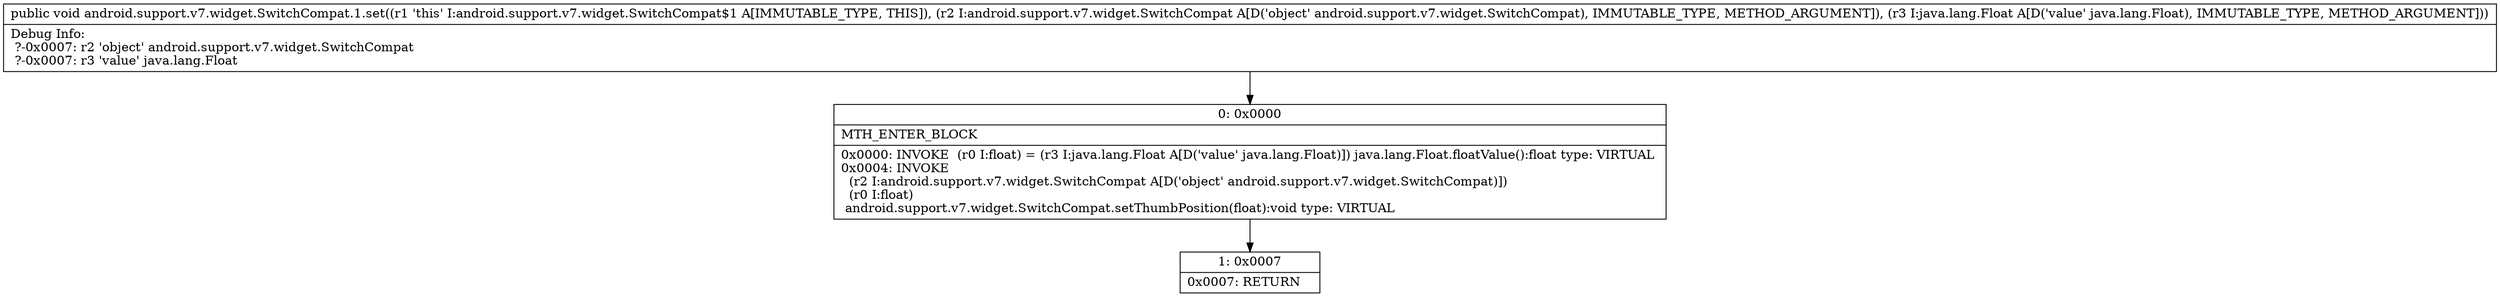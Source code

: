 digraph "CFG forandroid.support.v7.widget.SwitchCompat.1.set(Landroid\/support\/v7\/widget\/SwitchCompat;Ljava\/lang\/Float;)V" {
Node_0 [shape=record,label="{0\:\ 0x0000|MTH_ENTER_BLOCK\l|0x0000: INVOKE  (r0 I:float) = (r3 I:java.lang.Float A[D('value' java.lang.Float)]) java.lang.Float.floatValue():float type: VIRTUAL \l0x0004: INVOKE  \l  (r2 I:android.support.v7.widget.SwitchCompat A[D('object' android.support.v7.widget.SwitchCompat)])\l  (r0 I:float)\l android.support.v7.widget.SwitchCompat.setThumbPosition(float):void type: VIRTUAL \l}"];
Node_1 [shape=record,label="{1\:\ 0x0007|0x0007: RETURN   \l}"];
MethodNode[shape=record,label="{public void android.support.v7.widget.SwitchCompat.1.set((r1 'this' I:android.support.v7.widget.SwitchCompat$1 A[IMMUTABLE_TYPE, THIS]), (r2 I:android.support.v7.widget.SwitchCompat A[D('object' android.support.v7.widget.SwitchCompat), IMMUTABLE_TYPE, METHOD_ARGUMENT]), (r3 I:java.lang.Float A[D('value' java.lang.Float), IMMUTABLE_TYPE, METHOD_ARGUMENT]))  | Debug Info:\l  ?\-0x0007: r2 'object' android.support.v7.widget.SwitchCompat\l  ?\-0x0007: r3 'value' java.lang.Float\l}"];
MethodNode -> Node_0;
Node_0 -> Node_1;
}

